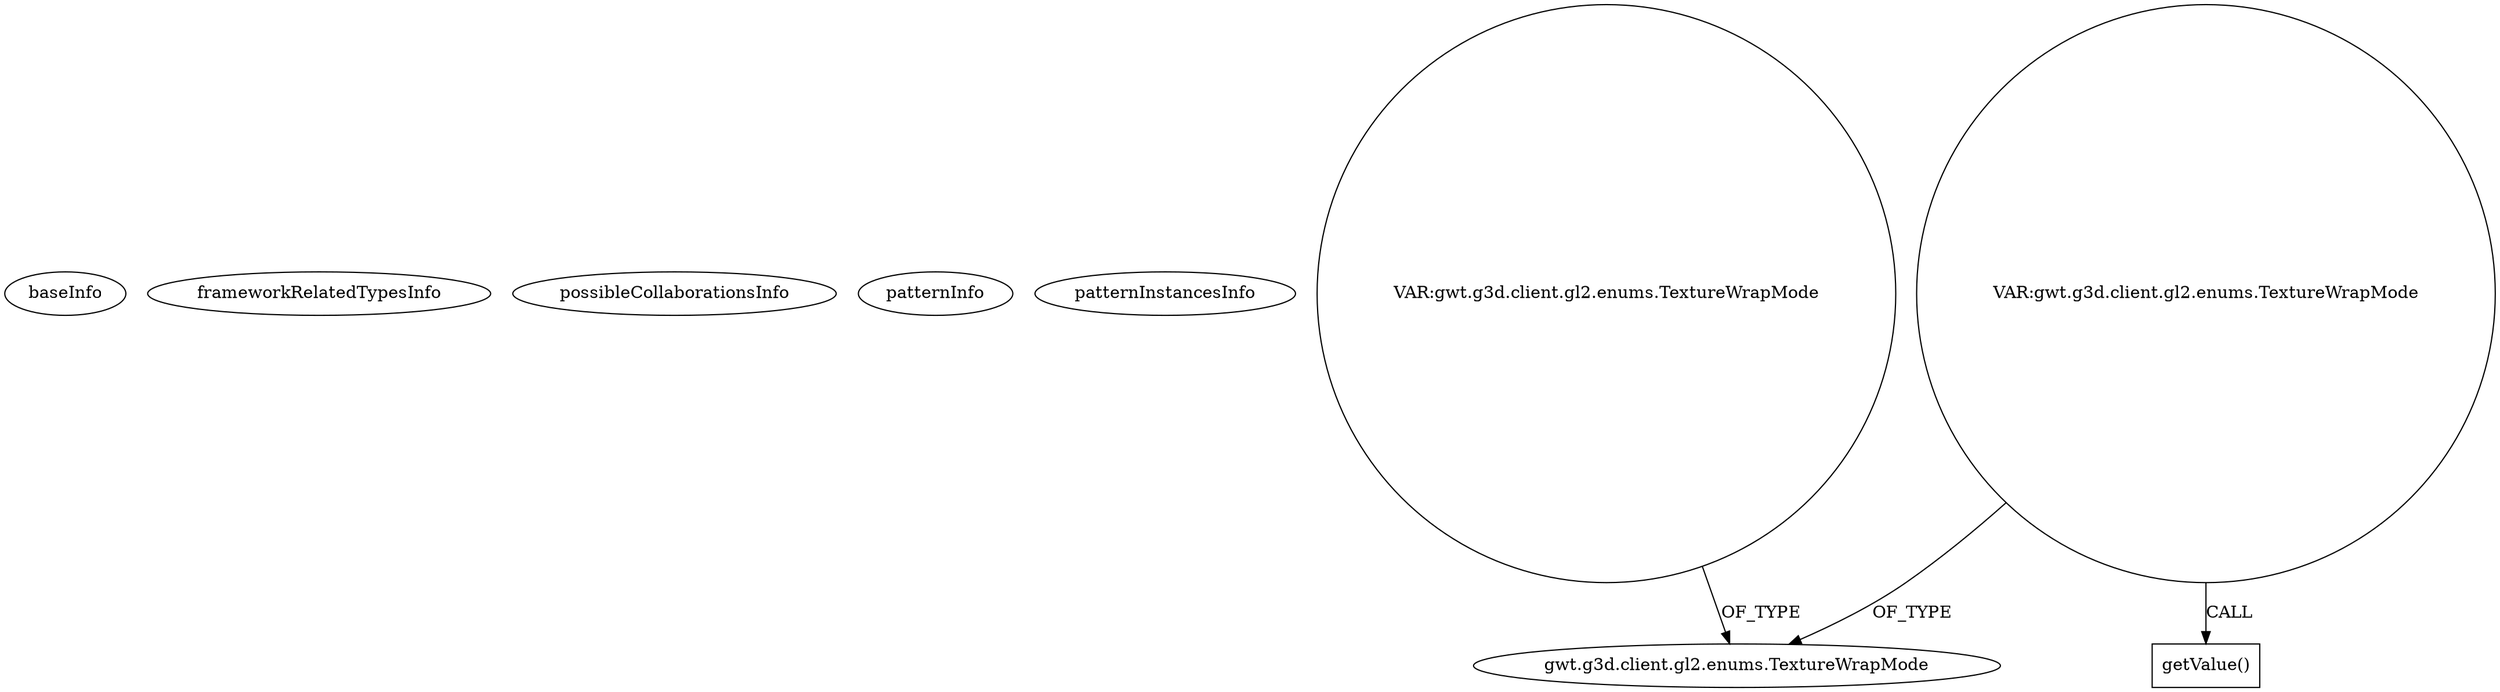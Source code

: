 digraph {
baseInfo[graphId=1849,category="pattern",isAnonymous=false,possibleRelation=false]
frameworkRelatedTypesInfo[]
possibleCollaborationsInfo[]
patternInfo[frequency=3.0,patternRootClient=null]
patternInstancesInfo[0="pkamenarsky-ocean~/pkamenarsky-ocean/ocean-master/src/com/eleven/client/gl/GL_hl.java~void loadTexture(gwt.g3d.client.gl2.GL2,gwt.g3d.resources.client.ExternalTexture2DResource,gwt.g3d.client.shader.AbstractShader,gwt.g3d.client.gl2.enums.TextureUnit,java.lang.String)~4316",1="pkamenarsky-ocean~/pkamenarsky-ocean/ocean-master/src/com/eleven/client/gl/GL_hl.java~GL_hl~4312",2="pkamenarsky-ocean~/pkamenarsky-ocean/ocean-master/src/com/eleven/client/gl/GL_hl.java~void loadSkybox2(gwt.g3d.client.gl2.GL2,com.eleven.client.gl.WaterShader)~4315"]
32[label="gwt.g3d.client.gl2.enums.TextureWrapMode",vertexType="FRAMEWORK_CLASS_TYPE",isFrameworkType=false]
35[label="VAR:gwt.g3d.client.gl2.enums.TextureWrapMode",vertexType="VARIABLE_EXPRESION",isFrameworkType=false,shape=circle]
30[label="VAR:gwt.g3d.client.gl2.enums.TextureWrapMode",vertexType="VARIABLE_EXPRESION",isFrameworkType=false,shape=circle]
31[label="getValue()",vertexType="INSIDE_CALL",isFrameworkType=false,shape=box]
35->32[label="OF_TYPE"]
30->31[label="CALL"]
30->32[label="OF_TYPE"]
}
